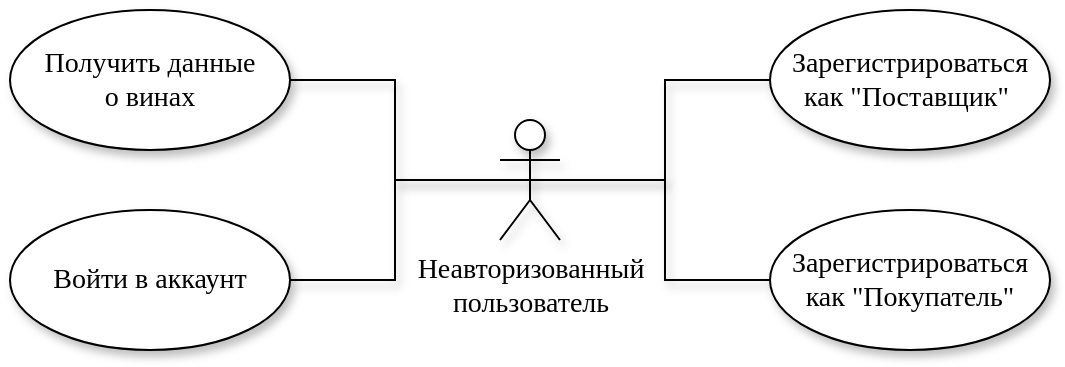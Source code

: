 <mxfile version="20.2.8" type="device"><diagram id="8mEumkkxzmKsTN0tVIyf" name="Страница 1"><mxGraphModel dx="966" dy="589" grid="1" gridSize="10" guides="1" tooltips="1" connect="1" arrows="1" fold="1" page="1" pageScale="1" pageWidth="600" pageHeight="200" math="0" shadow="0"><root><mxCell id="0"/><mxCell id="1" parent="0"/><mxCell id="ZAWT6cSLdNAl_JkUBNk5-1" style="edgeStyle=orthogonalEdgeStyle;rounded=0;orthogonalLoop=1;jettySize=auto;html=1;exitX=0.5;exitY=0.5;exitDx=0;exitDy=0;exitPerimeter=0;entryX=0;entryY=0.5;entryDx=0;entryDy=0;fontFamily=Times New Roman;fontSize=14;endArrow=none;endFill=0;shadow=1;" edge="1" parent="1" source="ZAWT6cSLdNAl_JkUBNk5-9" target="ZAWT6cSLdNAl_JkUBNk5-11"><mxGeometry relative="1" as="geometry"/></mxCell><mxCell id="ZAWT6cSLdNAl_JkUBNk5-2" style="edgeStyle=orthogonalEdgeStyle;rounded=0;orthogonalLoop=1;jettySize=auto;html=1;exitX=0.5;exitY=0.5;exitDx=0;exitDy=0;exitPerimeter=0;entryX=0;entryY=0.5;entryDx=0;entryDy=0;fontFamily=Times New Roman;fontSize=14;endArrow=none;endFill=0;shadow=1;" edge="1" parent="1" source="ZAWT6cSLdNAl_JkUBNk5-9" target="ZAWT6cSLdNAl_JkUBNk5-10"><mxGeometry relative="1" as="geometry"/></mxCell><mxCell id="ZAWT6cSLdNAl_JkUBNk5-5" style="edgeStyle=orthogonalEdgeStyle;rounded=0;orthogonalLoop=1;jettySize=auto;html=1;exitX=0.5;exitY=0.5;exitDx=0;exitDy=0;exitPerimeter=0;fontFamily=Times New Roman;fontSize=14;endArrow=none;endFill=0;entryX=1;entryY=0.5;entryDx=0;entryDy=0;shadow=1;" edge="1" parent="1" source="ZAWT6cSLdNAl_JkUBNk5-9" target="ZAWT6cSLdNAl_JkUBNk5-14"><mxGeometry relative="1" as="geometry"><mxPoint x="190" y="25" as="targetPoint"/></mxGeometry></mxCell><mxCell id="ZAWT6cSLdNAl_JkUBNk5-19" style="edgeStyle=orthogonalEdgeStyle;rounded=0;orthogonalLoop=1;jettySize=auto;html=1;exitX=0.5;exitY=0.5;exitDx=0;exitDy=0;exitPerimeter=0;entryX=1;entryY=0.5;entryDx=0;entryDy=0;endArrow=none;endFill=0;shadow=1;" edge="1" parent="1" source="ZAWT6cSLdNAl_JkUBNk5-9" target="ZAWT6cSLdNAl_JkUBNk5-12"><mxGeometry relative="1" as="geometry"/></mxCell><mxCell id="ZAWT6cSLdNAl_JkUBNk5-9" value="Неавторизованный&lt;br&gt;пользователь" style="shape=umlActor;verticalLabelPosition=bottom;verticalAlign=top;html=1;fontFamily=Times New Roman;fontSize=14;shadow=1;" vertex="1" parent="1"><mxGeometry x="285" y="70" width="30" height="60" as="geometry"/></mxCell><mxCell id="ZAWT6cSLdNAl_JkUBNk5-10" value="Зарегистрироваться&lt;br&gt;как &quot;Покупатель&quot;" style="ellipse;whiteSpace=wrap;html=1;fontFamily=Times New Roman;fontSize=14;shadow=1;" vertex="1" parent="1"><mxGeometry x="420" y="115" width="140" height="70" as="geometry"/></mxCell><mxCell id="ZAWT6cSLdNAl_JkUBNk5-11" value="Зарегистрироваться&lt;br&gt;как &quot;Поставщик&quot;&amp;nbsp;" style="ellipse;whiteSpace=wrap;html=1;fontFamily=Times New Roman;fontSize=14;shadow=1;" vertex="1" parent="1"><mxGeometry x="420" y="15" width="140" height="70" as="geometry"/></mxCell><mxCell id="ZAWT6cSLdNAl_JkUBNk5-12" value="Войти в аккаунт" style="ellipse;whiteSpace=wrap;html=1;fontFamily=Times New Roman;fontSize=14;shadow=1;" vertex="1" parent="1"><mxGeometry x="40" y="115" width="140" height="70" as="geometry"/></mxCell><mxCell id="ZAWT6cSLdNAl_JkUBNk5-14" value="Получить данные&lt;br&gt;о винах" style="ellipse;whiteSpace=wrap;html=1;fontFamily=Times New Roman;fontSize=14;shadow=1;" vertex="1" parent="1"><mxGeometry x="40" y="15" width="140" height="70" as="geometry"/></mxCell></root></mxGraphModel></diagram></mxfile>
